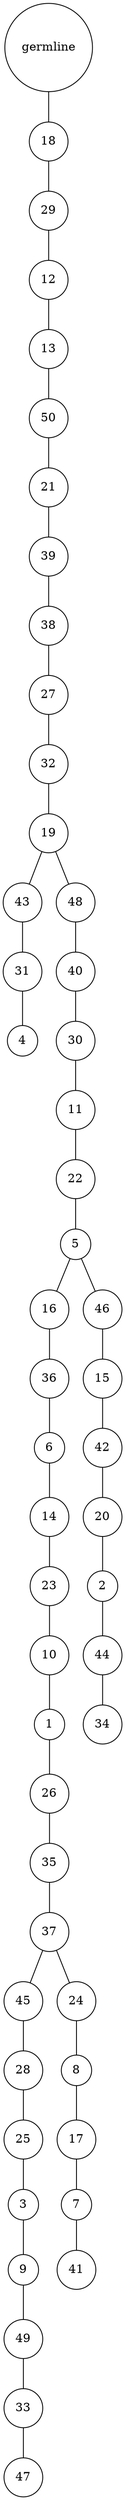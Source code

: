 graph {
	rankdir=UD;
	splines=line;
	node [shape=circle]
	"0x7f25e7b1dc40" [label="germline"];
	"0x7f25e7b1dc70" [label="18"];
	"0x7f25e7b1dc40" -- "0x7f25e7b1dc70" ;
	"0x7f25e7b1dca0" [label="29"];
	"0x7f25e7b1dc70" -- "0x7f25e7b1dca0" ;
	"0x7f25e7b1dcd0" [label="12"];
	"0x7f25e7b1dca0" -- "0x7f25e7b1dcd0" ;
	"0x7f25e7b1dd00" [label="13"];
	"0x7f25e7b1dcd0" -- "0x7f25e7b1dd00" ;
	"0x7f25e7b1dd30" [label="50"];
	"0x7f25e7b1dd00" -- "0x7f25e7b1dd30" ;
	"0x7f25e7b1dd60" [label="21"];
	"0x7f25e7b1dd30" -- "0x7f25e7b1dd60" ;
	"0x7f25e7b1dd90" [label="39"];
	"0x7f25e7b1dd60" -- "0x7f25e7b1dd90" ;
	"0x7f25e7b1ddc0" [label="38"];
	"0x7f25e7b1dd90" -- "0x7f25e7b1ddc0" ;
	"0x7f25e7b1ddf0" [label="27"];
	"0x7f25e7b1ddc0" -- "0x7f25e7b1ddf0" ;
	"0x7f25e7b1de20" [label="32"];
	"0x7f25e7b1ddf0" -- "0x7f25e7b1de20" ;
	"0x7f25e7b1de50" [label="19"];
	"0x7f25e7b1de20" -- "0x7f25e7b1de50" ;
	"0x7f25e7b1de80" [label="43"];
	"0x7f25e7b1de50" -- "0x7f25e7b1de80" ;
	"0x7f25e7b1deb0" [label="31"];
	"0x7f25e7b1de80" -- "0x7f25e7b1deb0" ;
	"0x7f25e7b1dee0" [label="4"];
	"0x7f25e7b1deb0" -- "0x7f25e7b1dee0" ;
	"0x7f25e7b1df10" [label="48"];
	"0x7f25e7b1de50" -- "0x7f25e7b1df10" ;
	"0x7f25e7b1df40" [label="40"];
	"0x7f25e7b1df10" -- "0x7f25e7b1df40" ;
	"0x7f25e7b1df70" [label="30"];
	"0x7f25e7b1df40" -- "0x7f25e7b1df70" ;
	"0x7f25e7b1dfa0" [label="11"];
	"0x7f25e7b1df70" -- "0x7f25e7b1dfa0" ;
	"0x7f25e7b1dfd0" [label="22"];
	"0x7f25e7b1dfa0" -- "0x7f25e7b1dfd0" ;
	"0x7f25e7b2f040" [label="5"];
	"0x7f25e7b1dfd0" -- "0x7f25e7b2f040" ;
	"0x7f25e7b2f070" [label="16"];
	"0x7f25e7b2f040" -- "0x7f25e7b2f070" ;
	"0x7f25e7b2f0a0" [label="36"];
	"0x7f25e7b2f070" -- "0x7f25e7b2f0a0" ;
	"0x7f25e7b2f0d0" [label="6"];
	"0x7f25e7b2f0a0" -- "0x7f25e7b2f0d0" ;
	"0x7f25e7b2f100" [label="14"];
	"0x7f25e7b2f0d0" -- "0x7f25e7b2f100" ;
	"0x7f25e7b2f130" [label="23"];
	"0x7f25e7b2f100" -- "0x7f25e7b2f130" ;
	"0x7f25e7b2f160" [label="10"];
	"0x7f25e7b2f130" -- "0x7f25e7b2f160" ;
	"0x7f25e7b2f190" [label="1"];
	"0x7f25e7b2f160" -- "0x7f25e7b2f190" ;
	"0x7f25e7b2f1c0" [label="26"];
	"0x7f25e7b2f190" -- "0x7f25e7b2f1c0" ;
	"0x7f25e7b2f1f0" [label="35"];
	"0x7f25e7b2f1c0" -- "0x7f25e7b2f1f0" ;
	"0x7f25e7b2f220" [label="37"];
	"0x7f25e7b2f1f0" -- "0x7f25e7b2f220" ;
	"0x7f25e7b2f250" [label="45"];
	"0x7f25e7b2f220" -- "0x7f25e7b2f250" ;
	"0x7f25e7b2f280" [label="28"];
	"0x7f25e7b2f250" -- "0x7f25e7b2f280" ;
	"0x7f25e7b2f2b0" [label="25"];
	"0x7f25e7b2f280" -- "0x7f25e7b2f2b0" ;
	"0x7f25e7b2f2e0" [label="3"];
	"0x7f25e7b2f2b0" -- "0x7f25e7b2f2e0" ;
	"0x7f25e7b2f310" [label="9"];
	"0x7f25e7b2f2e0" -- "0x7f25e7b2f310" ;
	"0x7f25e7b2f340" [label="49"];
	"0x7f25e7b2f310" -- "0x7f25e7b2f340" ;
	"0x7f25e7b2f370" [label="33"];
	"0x7f25e7b2f340" -- "0x7f25e7b2f370" ;
	"0x7f25e7b2f3a0" [label="47"];
	"0x7f25e7b2f370" -- "0x7f25e7b2f3a0" ;
	"0x7f25e7b2f3d0" [label="24"];
	"0x7f25e7b2f220" -- "0x7f25e7b2f3d0" ;
	"0x7f25e7b2f400" [label="8"];
	"0x7f25e7b2f3d0" -- "0x7f25e7b2f400" ;
	"0x7f25e7b2f430" [label="17"];
	"0x7f25e7b2f400" -- "0x7f25e7b2f430" ;
	"0x7f25e7b2f460" [label="7"];
	"0x7f25e7b2f430" -- "0x7f25e7b2f460" ;
	"0x7f25e7b2f490" [label="41"];
	"0x7f25e7b2f460" -- "0x7f25e7b2f490" ;
	"0x7f25e7b2f4c0" [label="46"];
	"0x7f25e7b2f040" -- "0x7f25e7b2f4c0" ;
	"0x7f25e7b2f4f0" [label="15"];
	"0x7f25e7b2f4c0" -- "0x7f25e7b2f4f0" ;
	"0x7f25e7b2f520" [label="42"];
	"0x7f25e7b2f4f0" -- "0x7f25e7b2f520" ;
	"0x7f25e7b2f550" [label="20"];
	"0x7f25e7b2f520" -- "0x7f25e7b2f550" ;
	"0x7f25e7b2f580" [label="2"];
	"0x7f25e7b2f550" -- "0x7f25e7b2f580" ;
	"0x7f25e7b2f5b0" [label="44"];
	"0x7f25e7b2f580" -- "0x7f25e7b2f5b0" ;
	"0x7f25e7b2f5e0" [label="34"];
	"0x7f25e7b2f5b0" -- "0x7f25e7b2f5e0" ;
}
